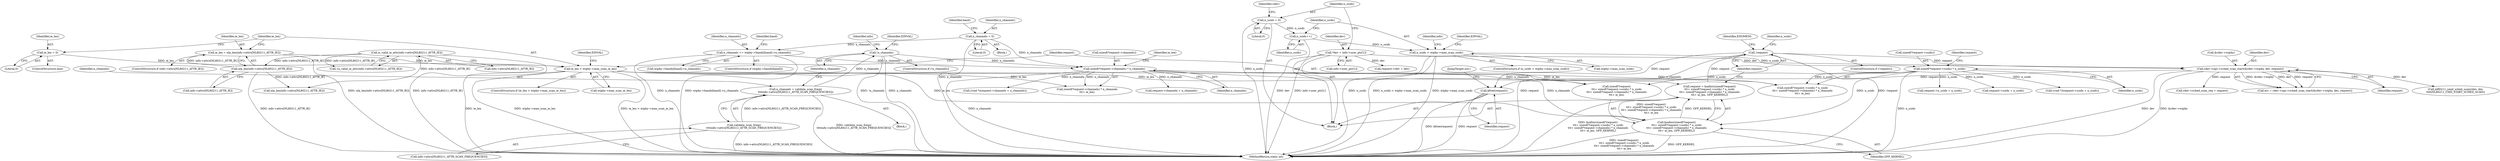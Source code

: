 digraph "0_linux_208c72f4fe44fe09577e7975ba0e7fa0278f3d03@pointer" {
"1000627" [label="(Call,kfree(request))"];
"1000325" [label="(Call,!request)"];
"1000299" [label="(Call,request = kzalloc(sizeof(*request)\n\t\t\t+ sizeof(*request->ssids) * n_ssids\n\t\t\t+ sizeof(*request->channels) * n_channels\n\t\t\t+ ie_len, GFP_KERNEL))"];
"1000301" [label="(Call,kzalloc(sizeof(*request)\n\t\t\t+ sizeof(*request->ssids) * n_ssids\n\t\t\t+ sizeof(*request->channels) * n_channels\n\t\t\t+ ie_len, GFP_KERNEL))"];
"1000307" [label="(Call,sizeof(*request->ssids) * n_ssids)"];
"1000264" [label="(Call,n_ssids > wiphy->max_scan_ssids)"];
"1000261" [label="(Call,n_ssids++)"];
"1000129" [label="(Call,n_ssids = 0)"];
"1000315" [label="(Call,sizeof(*request->channels) * n_channels)"];
"1000228" [label="(Call,n_channels = 0)"];
"1000221" [label="(Call,!n_channels)"];
"1000212" [label="(Call,n_channels = validate_scan_freqs(\n\t\t\t\tinfo->attrs[NL80211_ATTR_SCAN_FREQUENCIES]))"];
"1000214" [label="(Call,validate_scan_freqs(\n\t\t\t\tinfo->attrs[NL80211_ATTR_SCAN_FREQUENCIES]))"];
"1000246" [label="(Call,n_channels += wiphy->bands[band]->n_channels)"];
"1000291" [label="(Call,ie_len > wiphy->max_scan_ie_len)"];
"1000287" [label="(Call,ie_len = 0)"];
"1000278" [label="(Call,ie_len = nla_len(info->attrs[NL80211_ATTR_IE]))"];
"1000280" [label="(Call,nla_len(info->attrs[NL80211_ATTR_IE]))"];
"1000158" [label="(Call,is_valid_ie_attr(info->attrs[NL80211_ATTR_IE]))"];
"1000605" [label="(Call,rdev->ops->sched_scan_start(&rdev->wiphy, dev, request))"];
"1000117" [label="(Call,*dev = info->user_ptr[1])"];
"1000287" [label="(Call,ie_len = 0)"];
"1000227" [label="(Block,)"];
"1000315" [label="(Call,sizeof(*request->channels) * n_channels)"];
"1000316" [label="(Call,sizeof(*request->channels))"];
"1000605" [label="(Call,rdev->ops->sched_scan_start(&rdev->wiphy, dev, request))"];
"1000293" [label="(Call,wiphy->max_scan_ie_len)"];
"1000307" [label="(Call,sizeof(*request->ssids) * n_ssids)"];
"1000628" [label="(Identifier,request)"];
"1000240" [label="(ControlStructure,if (wiphy->bands[band]))"];
"1000374" [label="(Call,request->channels + n_channels)"];
"1000131" [label="(Literal,0)"];
"1000281" [label="(Call,info->attrs[NL80211_ATTR_IE])"];
"1000272" [label="(ControlStructure,if (info->attrs[NL80211_ATTR_IE]))"];
"1000248" [label="(Call,wiphy->bands[band]->n_channels)"];
"1000290" [label="(ControlStructure,if (ie_len > wiphy->max_scan_ie_len))"];
"1000329" [label="(Identifier,ENOMEM)"];
"1000291" [label="(Call,ie_len > wiphy->max_scan_ie_len)"];
"1000621" [label="(Call,nl80211_send_sched_scan(rdev, dev,\n\t\t\t\t\tNL80211_CMD_START_SCHED_SCAN))"];
"1000632" [label="(MethodReturn,static int)"];
"1000157" [label="(Call,!is_valid_ie_attr(info->attrs[NL80211_ATTR_IE]))"];
"1000300" [label="(Identifier,request)"];
"1000321" [label="(Identifier,n_channels)"];
"1000211" [label="(Block,)"];
"1000225" [label="(Identifier,EINVAL)"];
"1000323" [label="(Identifier,GFP_KERNEL)"];
"1000299" [label="(Call,request = kzalloc(sizeof(*request)\n\t\t\t+ sizeof(*request->ssids) * n_ssids\n\t\t\t+ sizeof(*request->channels) * n_channels\n\t\t\t+ ie_len, GFP_KERNEL))"];
"1000288" [label="(Identifier,ie_len)"];
"1000629" [label="(JumpTarget,out:)"];
"1000326" [label="(Identifier,request)"];
"1000222" [label="(Identifier,n_channels)"];
"1000221" [label="(Call,!n_channels)"];
"1000606" [label="(Call,&rdev->wiphy)"];
"1000585" [label="(Call,request->dev = dev)"];
"1000130" [label="(Identifier,n_ssids)"];
"1000129" [label="(Call,n_ssids = 0)"];
"1000314" [label="(Call,sizeof(*request->channels) * n_channels\n\t\t\t+ ie_len)"];
"1000344" [label="(Call,request->n_ssids = n_ssids)"];
"1000306" [label="(Call,sizeof(*request->ssids) * n_ssids\n\t\t\t+ sizeof(*request->channels) * n_channels\n\t\t\t+ ie_len)"];
"1000372" [label="(Call,(void *)(request->channels + n_channels))"];
"1000616" [label="(Call,rdev->sched_scan_req = request)"];
"1000280" [label="(Call,nla_len(info->attrs[NL80211_ATTR_IE]))"];
"1000119" [label="(Call,info->user_ptr[1])"];
"1000362" [label="(Call,request->ssids + n_ssids)"];
"1000325" [label="(Call,!request)"];
"1000610" [label="(Identifier,dev)"];
"1000301" [label="(Call,kzalloc(sizeof(*request)\n\t\t\t+ sizeof(*request->ssids) * n_ssids\n\t\t\t+ sizeof(*request->channels) * n_channels\n\t\t\t+ ie_len, GFP_KERNEL))"];
"1000322" [label="(Identifier,ie_len)"];
"1000298" [label="(Identifier,EINVAL)"];
"1000233" [label="(Identifier,band)"];
"1000159" [label="(Call,info->attrs[NL80211_ATTR_IE])"];
"1000265" [label="(Identifier,n_ssids)"];
"1000262" [label="(Identifier,n_ssids)"];
"1000118" [label="(Identifier,dev)"];
"1000215" [label="(Call,info->attrs[NL80211_ATTR_SCAN_FREQUENCIES])"];
"1000319" [label="(Identifier,request)"];
"1000564" [label="(Call,nla_len(info->attrs[NL80211_ATTR_IE]))"];
"1000286" [label="(ControlStructure,else)"];
"1000230" [label="(Literal,0)"];
"1000158" [label="(Call,is_valid_ie_attr(info->attrs[NL80211_ATTR_IE]))"];
"1000214" [label="(Call,validate_scan_freqs(\n\t\t\t\tinfo->attrs[NL80211_ATTR_SCAN_FREQUENCIES]))"];
"1000279" [label="(Identifier,ie_len)"];
"1000331" [label="(Identifier,n_ssids)"];
"1000220" [label="(ControlStructure,if (!n_channels))"];
"1000228" [label="(Call,n_channels = 0)"];
"1000246" [label="(Call,n_channels += wiphy->bands[band]->n_channels)"];
"1000261" [label="(Call,n_ssids++)"];
"1000275" [label="(Identifier,info)"];
"1000229" [label="(Identifier,n_channels)"];
"1000278" [label="(Call,ie_len = nla_len(info->attrs[NL80211_ATTR_IE]))"];
"1000603" [label="(Call,err = rdev->ops->sched_scan_start(&rdev->wiphy, dev, request))"];
"1000117" [label="(Call,*dev = info->user_ptr[1])"];
"1000302" [label="(Call,sizeof(*request)\n\t\t\t+ sizeof(*request->ssids) * n_ssids\n\t\t\t+ sizeof(*request->channels) * n_channels\n\t\t\t+ ie_len)"];
"1000271" [label="(Identifier,EINVAL)"];
"1000360" [label="(Call,(void *)(request->ssids + n_ssids))"];
"1000627" [label="(Call,kfree(request))"];
"1000239" [label="(Identifier,band)"];
"1000213" [label="(Identifier,n_channels)"];
"1000313" [label="(Identifier,n_ssids)"];
"1000324" [label="(ControlStructure,if (!request))"];
"1000308" [label="(Call,sizeof(*request->ssids))"];
"1000143" [label="(Identifier,rdev)"];
"1000289" [label="(Literal,0)"];
"1000264" [label="(Call,n_ssids > wiphy->max_scan_ssids)"];
"1000258" [label="(Identifier,info)"];
"1000212" [label="(Call,n_channels = validate_scan_freqs(\n\t\t\t\tinfo->attrs[NL80211_ATTR_SCAN_FREQUENCIES]))"];
"1000292" [label="(Identifier,ie_len)"];
"1000106" [label="(Block,)"];
"1000247" [label="(Identifier,n_channels)"];
"1000266" [label="(Call,wiphy->max_scan_ssids)"];
"1000263" [label="(ControlStructure,if (n_ssids > wiphy->max_scan_ssids))"];
"1000611" [label="(Identifier,request)"];
"1000627" -> "1000106"  [label="AST: "];
"1000627" -> "1000628"  [label="CFG: "];
"1000628" -> "1000627"  [label="AST: "];
"1000629" -> "1000627"  [label="CFG: "];
"1000627" -> "1000632"  [label="DDG: kfree(request)"];
"1000627" -> "1000632"  [label="DDG: request"];
"1000325" -> "1000627"  [label="DDG: request"];
"1000605" -> "1000627"  [label="DDG: request"];
"1000325" -> "1000324"  [label="AST: "];
"1000325" -> "1000326"  [label="CFG: "];
"1000326" -> "1000325"  [label="AST: "];
"1000329" -> "1000325"  [label="CFG: "];
"1000331" -> "1000325"  [label="CFG: "];
"1000325" -> "1000632"  [label="DDG: request"];
"1000325" -> "1000632"  [label="DDG: !request"];
"1000299" -> "1000325"  [label="DDG: request"];
"1000325" -> "1000605"  [label="DDG: request"];
"1000299" -> "1000106"  [label="AST: "];
"1000299" -> "1000301"  [label="CFG: "];
"1000300" -> "1000299"  [label="AST: "];
"1000301" -> "1000299"  [label="AST: "];
"1000326" -> "1000299"  [label="CFG: "];
"1000299" -> "1000632"  [label="DDG: kzalloc(sizeof(*request)\n\t\t\t+ sizeof(*request->ssids) * n_ssids\n\t\t\t+ sizeof(*request->channels) * n_channels\n\t\t\t+ ie_len, GFP_KERNEL)"];
"1000301" -> "1000299"  [label="DDG: sizeof(*request)\n\t\t\t+ sizeof(*request->ssids) * n_ssids\n\t\t\t+ sizeof(*request->channels) * n_channels\n\t\t\t+ ie_len"];
"1000301" -> "1000299"  [label="DDG: GFP_KERNEL"];
"1000301" -> "1000323"  [label="CFG: "];
"1000302" -> "1000301"  [label="AST: "];
"1000323" -> "1000301"  [label="AST: "];
"1000301" -> "1000632"  [label="DDG: sizeof(*request)\n\t\t\t+ sizeof(*request->ssids) * n_ssids\n\t\t\t+ sizeof(*request->channels) * n_channels\n\t\t\t+ ie_len"];
"1000301" -> "1000632"  [label="DDG: GFP_KERNEL"];
"1000307" -> "1000301"  [label="DDG: n_ssids"];
"1000315" -> "1000301"  [label="DDG: n_channels"];
"1000291" -> "1000301"  [label="DDG: ie_len"];
"1000307" -> "1000306"  [label="AST: "];
"1000307" -> "1000313"  [label="CFG: "];
"1000308" -> "1000307"  [label="AST: "];
"1000313" -> "1000307"  [label="AST: "];
"1000319" -> "1000307"  [label="CFG: "];
"1000307" -> "1000632"  [label="DDG: n_ssids"];
"1000307" -> "1000302"  [label="DDG: n_ssids"];
"1000307" -> "1000306"  [label="DDG: n_ssids"];
"1000264" -> "1000307"  [label="DDG: n_ssids"];
"1000307" -> "1000344"  [label="DDG: n_ssids"];
"1000307" -> "1000360"  [label="DDG: n_ssids"];
"1000307" -> "1000362"  [label="DDG: n_ssids"];
"1000264" -> "1000263"  [label="AST: "];
"1000264" -> "1000266"  [label="CFG: "];
"1000265" -> "1000264"  [label="AST: "];
"1000266" -> "1000264"  [label="AST: "];
"1000271" -> "1000264"  [label="CFG: "];
"1000275" -> "1000264"  [label="CFG: "];
"1000264" -> "1000632"  [label="DDG: n_ssids"];
"1000264" -> "1000632"  [label="DDG: n_ssids > wiphy->max_scan_ssids"];
"1000264" -> "1000632"  [label="DDG: wiphy->max_scan_ssids"];
"1000261" -> "1000264"  [label="DDG: n_ssids"];
"1000261" -> "1000106"  [label="AST: "];
"1000261" -> "1000262"  [label="CFG: "];
"1000262" -> "1000261"  [label="AST: "];
"1000265" -> "1000261"  [label="CFG: "];
"1000129" -> "1000261"  [label="DDG: n_ssids"];
"1000129" -> "1000106"  [label="AST: "];
"1000129" -> "1000131"  [label="CFG: "];
"1000130" -> "1000129"  [label="AST: "];
"1000131" -> "1000129"  [label="AST: "];
"1000143" -> "1000129"  [label="CFG: "];
"1000129" -> "1000632"  [label="DDG: n_ssids"];
"1000315" -> "1000314"  [label="AST: "];
"1000315" -> "1000321"  [label="CFG: "];
"1000316" -> "1000315"  [label="AST: "];
"1000321" -> "1000315"  [label="AST: "];
"1000322" -> "1000315"  [label="CFG: "];
"1000315" -> "1000632"  [label="DDG: n_channels"];
"1000315" -> "1000302"  [label="DDG: n_channels"];
"1000315" -> "1000306"  [label="DDG: n_channels"];
"1000315" -> "1000314"  [label="DDG: n_channels"];
"1000228" -> "1000315"  [label="DDG: n_channels"];
"1000221" -> "1000315"  [label="DDG: n_channels"];
"1000246" -> "1000315"  [label="DDG: n_channels"];
"1000315" -> "1000372"  [label="DDG: n_channels"];
"1000315" -> "1000374"  [label="DDG: n_channels"];
"1000228" -> "1000227"  [label="AST: "];
"1000228" -> "1000230"  [label="CFG: "];
"1000229" -> "1000228"  [label="AST: "];
"1000230" -> "1000228"  [label="AST: "];
"1000233" -> "1000228"  [label="CFG: "];
"1000228" -> "1000632"  [label="DDG: n_channels"];
"1000228" -> "1000246"  [label="DDG: n_channels"];
"1000221" -> "1000220"  [label="AST: "];
"1000221" -> "1000222"  [label="CFG: "];
"1000222" -> "1000221"  [label="AST: "];
"1000225" -> "1000221"  [label="CFG: "];
"1000258" -> "1000221"  [label="CFG: "];
"1000221" -> "1000632"  [label="DDG: !n_channels"];
"1000221" -> "1000632"  [label="DDG: n_channels"];
"1000212" -> "1000221"  [label="DDG: n_channels"];
"1000212" -> "1000211"  [label="AST: "];
"1000212" -> "1000214"  [label="CFG: "];
"1000213" -> "1000212"  [label="AST: "];
"1000214" -> "1000212"  [label="AST: "];
"1000222" -> "1000212"  [label="CFG: "];
"1000212" -> "1000632"  [label="DDG: validate_scan_freqs(\n\t\t\t\tinfo->attrs[NL80211_ATTR_SCAN_FREQUENCIES])"];
"1000214" -> "1000212"  [label="DDG: info->attrs[NL80211_ATTR_SCAN_FREQUENCIES]"];
"1000214" -> "1000215"  [label="CFG: "];
"1000215" -> "1000214"  [label="AST: "];
"1000214" -> "1000632"  [label="DDG: info->attrs[NL80211_ATTR_SCAN_FREQUENCIES]"];
"1000246" -> "1000240"  [label="AST: "];
"1000246" -> "1000248"  [label="CFG: "];
"1000247" -> "1000246"  [label="AST: "];
"1000248" -> "1000246"  [label="AST: "];
"1000239" -> "1000246"  [label="CFG: "];
"1000246" -> "1000632"  [label="DDG: wiphy->bands[band]->n_channels"];
"1000246" -> "1000632"  [label="DDG: n_channels"];
"1000291" -> "1000290"  [label="AST: "];
"1000291" -> "1000293"  [label="CFG: "];
"1000292" -> "1000291"  [label="AST: "];
"1000293" -> "1000291"  [label="AST: "];
"1000298" -> "1000291"  [label="CFG: "];
"1000300" -> "1000291"  [label="CFG: "];
"1000291" -> "1000632"  [label="DDG: ie_len > wiphy->max_scan_ie_len"];
"1000291" -> "1000632"  [label="DDG: ie_len"];
"1000291" -> "1000632"  [label="DDG: wiphy->max_scan_ie_len"];
"1000287" -> "1000291"  [label="DDG: ie_len"];
"1000278" -> "1000291"  [label="DDG: ie_len"];
"1000291" -> "1000302"  [label="DDG: ie_len"];
"1000291" -> "1000306"  [label="DDG: ie_len"];
"1000291" -> "1000314"  [label="DDG: ie_len"];
"1000287" -> "1000286"  [label="AST: "];
"1000287" -> "1000289"  [label="CFG: "];
"1000288" -> "1000287"  [label="AST: "];
"1000289" -> "1000287"  [label="AST: "];
"1000292" -> "1000287"  [label="CFG: "];
"1000278" -> "1000272"  [label="AST: "];
"1000278" -> "1000280"  [label="CFG: "];
"1000279" -> "1000278"  [label="AST: "];
"1000280" -> "1000278"  [label="AST: "];
"1000292" -> "1000278"  [label="CFG: "];
"1000278" -> "1000632"  [label="DDG: nla_len(info->attrs[NL80211_ATTR_IE])"];
"1000280" -> "1000278"  [label="DDG: info->attrs[NL80211_ATTR_IE]"];
"1000280" -> "1000281"  [label="CFG: "];
"1000281" -> "1000280"  [label="AST: "];
"1000280" -> "1000632"  [label="DDG: info->attrs[NL80211_ATTR_IE]"];
"1000158" -> "1000280"  [label="DDG: info->attrs[NL80211_ATTR_IE]"];
"1000280" -> "1000564"  [label="DDG: info->attrs[NL80211_ATTR_IE]"];
"1000158" -> "1000157"  [label="AST: "];
"1000158" -> "1000159"  [label="CFG: "];
"1000159" -> "1000158"  [label="AST: "];
"1000157" -> "1000158"  [label="CFG: "];
"1000158" -> "1000632"  [label="DDG: info->attrs[NL80211_ATTR_IE]"];
"1000158" -> "1000157"  [label="DDG: info->attrs[NL80211_ATTR_IE]"];
"1000158" -> "1000564"  [label="DDG: info->attrs[NL80211_ATTR_IE]"];
"1000605" -> "1000603"  [label="AST: "];
"1000605" -> "1000611"  [label="CFG: "];
"1000606" -> "1000605"  [label="AST: "];
"1000610" -> "1000605"  [label="AST: "];
"1000611" -> "1000605"  [label="AST: "];
"1000603" -> "1000605"  [label="CFG: "];
"1000605" -> "1000632"  [label="DDG: dev"];
"1000605" -> "1000632"  [label="DDG: &rdev->wiphy"];
"1000605" -> "1000603"  [label="DDG: &rdev->wiphy"];
"1000605" -> "1000603"  [label="DDG: dev"];
"1000605" -> "1000603"  [label="DDG: request"];
"1000117" -> "1000605"  [label="DDG: dev"];
"1000605" -> "1000616"  [label="DDG: request"];
"1000605" -> "1000621"  [label="DDG: dev"];
"1000117" -> "1000106"  [label="AST: "];
"1000117" -> "1000119"  [label="CFG: "];
"1000118" -> "1000117"  [label="AST: "];
"1000119" -> "1000117"  [label="AST: "];
"1000130" -> "1000117"  [label="CFG: "];
"1000117" -> "1000632"  [label="DDG: dev"];
"1000117" -> "1000632"  [label="DDG: info->user_ptr[1]"];
"1000117" -> "1000585"  [label="DDG: dev"];
}
